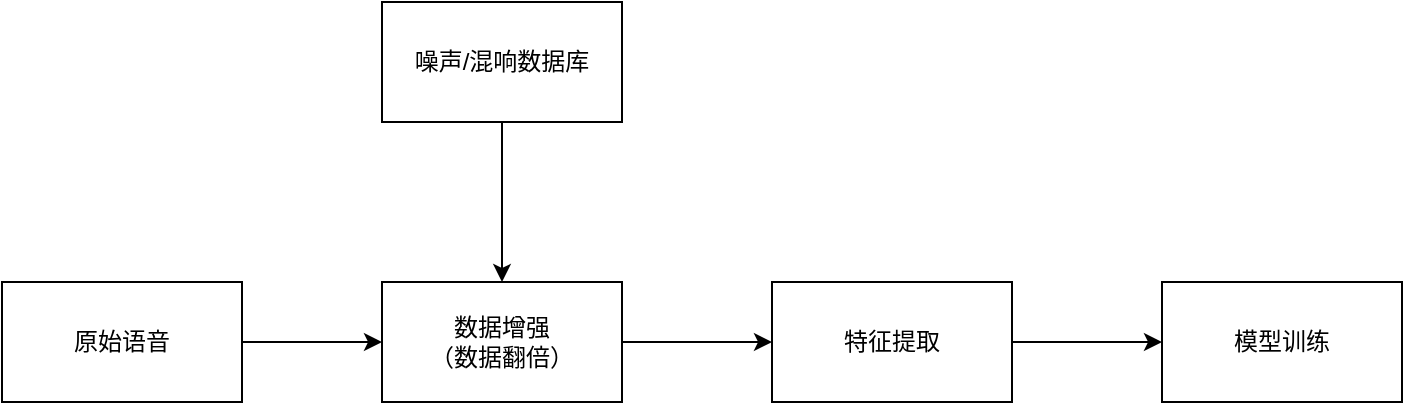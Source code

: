 <mxfile version="10.6.8" type="github"><diagram id="rdqoVA__pNs9h8WEAt0e" name="Page-1"><mxGraphModel dx="918" dy="505" grid="1" gridSize="10" guides="1" tooltips="1" connect="1" arrows="1" fold="1" page="1" pageScale="1" pageWidth="827" pageHeight="1169" math="0" shadow="0"><root><mxCell id="0"/><mxCell id="1" parent="0"/><mxCell id="-NQgUloLngWnKUhbABcD-5" style="edgeStyle=orthogonalEdgeStyle;rounded=0;orthogonalLoop=1;jettySize=auto;html=1;entryX=0;entryY=0.5;entryDx=0;entryDy=0;" parent="1" source="-NQgUloLngWnKUhbABcD-1" target="-NQgUloLngWnKUhbABcD-3" edge="1"><mxGeometry relative="1" as="geometry"/></mxCell><mxCell id="-NQgUloLngWnKUhbABcD-1" value="原始语音" style="rounded=0;whiteSpace=wrap;html=1;" parent="1" vertex="1"><mxGeometry x="20" y="190" width="120" height="60" as="geometry"/></mxCell><mxCell id="-NQgUloLngWnKUhbABcD-7" style="edgeStyle=orthogonalEdgeStyle;rounded=0;orthogonalLoop=1;jettySize=auto;html=1;entryX=0;entryY=0.5;entryDx=0;entryDy=0;" parent="1" source="-NQgUloLngWnKUhbABcD-2" target="-NQgUloLngWnKUhbABcD-4" edge="1"><mxGeometry relative="1" as="geometry"/></mxCell><mxCell id="-NQgUloLngWnKUhbABcD-2" value="特征提取" style="rounded=0;whiteSpace=wrap;html=1;" parent="1" vertex="1"><mxGeometry x="405" y="190" width="120" height="60" as="geometry"/></mxCell><mxCell id="-NQgUloLngWnKUhbABcD-6" style="edgeStyle=orthogonalEdgeStyle;rounded=0;orthogonalLoop=1;jettySize=auto;html=1;entryX=0;entryY=0.5;entryDx=0;entryDy=0;" parent="1" source="-NQgUloLngWnKUhbABcD-3" target="-NQgUloLngWnKUhbABcD-2" edge="1"><mxGeometry relative="1" as="geometry"/></mxCell><mxCell id="-NQgUloLngWnKUhbABcD-3" value="数据增强&lt;br&gt;（数据翻倍）&lt;br&gt;" style="rounded=0;whiteSpace=wrap;html=1;" parent="1" vertex="1"><mxGeometry x="210" y="190" width="120" height="60" as="geometry"/></mxCell><mxCell id="-NQgUloLngWnKUhbABcD-4" value="模型训练" style="rounded=0;whiteSpace=wrap;html=1;" parent="1" vertex="1"><mxGeometry x="600" y="190" width="120" height="60" as="geometry"/></mxCell><mxCell id="oiHtZ0OZv2nx6JomHypi-2" style="edgeStyle=orthogonalEdgeStyle;rounded=0;orthogonalLoop=1;jettySize=auto;html=1;" edge="1" parent="1" source="oiHtZ0OZv2nx6JomHypi-1" target="-NQgUloLngWnKUhbABcD-3"><mxGeometry relative="1" as="geometry"/></mxCell><mxCell id="oiHtZ0OZv2nx6JomHypi-1" value="噪声/混响数据库" style="rounded=0;whiteSpace=wrap;html=1;" vertex="1" parent="1"><mxGeometry x="210" y="50" width="120" height="60" as="geometry"/></mxCell></root></mxGraphModel></diagram></mxfile>